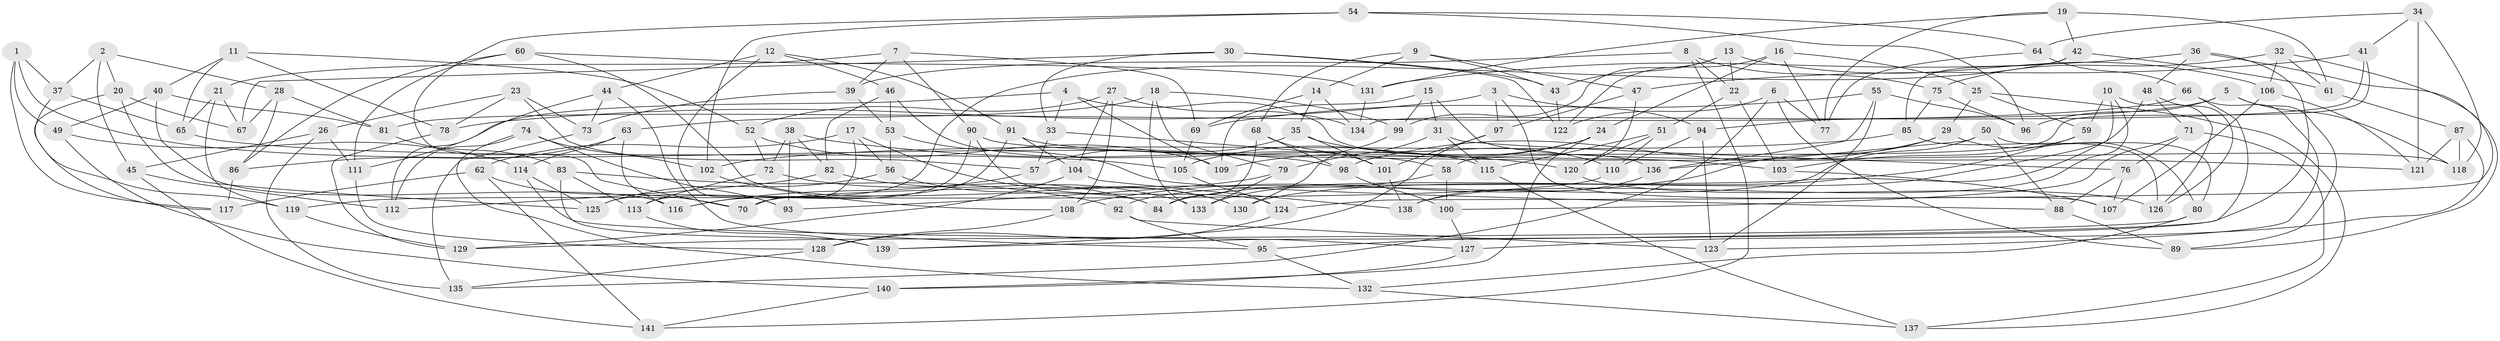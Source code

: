 // Generated by graph-tools (version 1.1) at 2025/58/03/09/25 04:58:26]
// undirected, 141 vertices, 282 edges
graph export_dot {
graph [start="1"]
  node [color=gray90,style=filled];
  1;
  2;
  3;
  4;
  5;
  6;
  7;
  8;
  9;
  10;
  11;
  12;
  13;
  14;
  15;
  16;
  17;
  18;
  19;
  20;
  21;
  22;
  23;
  24;
  25;
  26;
  27;
  28;
  29;
  30;
  31;
  32;
  33;
  34;
  35;
  36;
  37;
  38;
  39;
  40;
  41;
  42;
  43;
  44;
  45;
  46;
  47;
  48;
  49;
  50;
  51;
  52;
  53;
  54;
  55;
  56;
  57;
  58;
  59;
  60;
  61;
  62;
  63;
  64;
  65;
  66;
  67;
  68;
  69;
  70;
  71;
  72;
  73;
  74;
  75;
  76;
  77;
  78;
  79;
  80;
  81;
  82;
  83;
  84;
  85;
  86;
  87;
  88;
  89;
  90;
  91;
  92;
  93;
  94;
  95;
  96;
  97;
  98;
  99;
  100;
  101;
  102;
  103;
  104;
  105;
  106;
  107;
  108;
  109;
  110;
  111;
  112;
  113;
  114;
  115;
  116;
  117;
  118;
  119;
  120;
  121;
  122;
  123;
  124;
  125;
  126;
  127;
  128;
  129;
  130;
  131;
  132;
  133;
  134;
  135;
  136;
  137;
  138;
  139;
  140;
  141;
  1 -- 49;
  1 -- 37;
  1 -- 98;
  1 -- 117;
  2 -- 28;
  2 -- 20;
  2 -- 45;
  2 -- 37;
  3 -- 97;
  3 -- 107;
  3 -- 78;
  3 -- 94;
  4 -- 109;
  4 -- 33;
  4 -- 111;
  4 -- 136;
  5 -- 94;
  5 -- 89;
  5 -- 118;
  5 -- 96;
  6 -- 135;
  6 -- 77;
  6 -- 122;
  6 -- 89;
  7 -- 69;
  7 -- 39;
  7 -- 21;
  7 -- 90;
  8 -- 22;
  8 -- 75;
  8 -- 141;
  8 -- 39;
  9 -- 68;
  9 -- 43;
  9 -- 47;
  9 -- 14;
  10 -- 138;
  10 -- 130;
  10 -- 59;
  10 -- 126;
  11 -- 78;
  11 -- 52;
  11 -- 65;
  11 -- 40;
  12 -- 46;
  12 -- 93;
  12 -- 44;
  12 -- 91;
  13 -- 99;
  13 -- 22;
  13 -- 106;
  13 -- 43;
  14 -- 134;
  14 -- 35;
  14 -- 69;
  15 -- 118;
  15 -- 109;
  15 -- 99;
  15 -- 31;
  16 -- 25;
  16 -- 24;
  16 -- 77;
  16 -- 122;
  17 -- 62;
  17 -- 130;
  17 -- 70;
  17 -- 56;
  18 -- 99;
  18 -- 79;
  18 -- 63;
  18 -- 133;
  19 -- 131;
  19 -- 42;
  19 -- 61;
  19 -- 77;
  20 -- 117;
  20 -- 67;
  20 -- 125;
  21 -- 67;
  21 -- 119;
  21 -- 65;
  22 -- 51;
  22 -- 103;
  23 -- 73;
  23 -- 57;
  23 -- 26;
  23 -- 78;
  24 -- 105;
  24 -- 109;
  24 -- 140;
  25 -- 137;
  25 -- 29;
  25 -- 59;
  26 -- 45;
  26 -- 135;
  26 -- 111;
  27 -- 52;
  27 -- 108;
  27 -- 134;
  27 -- 104;
  28 -- 86;
  28 -- 81;
  28 -- 67;
  29 -- 108;
  29 -- 98;
  29 -- 80;
  30 -- 122;
  30 -- 43;
  30 -- 67;
  30 -- 33;
  31 -- 79;
  31 -- 76;
  31 -- 115;
  32 -- 106;
  32 -- 124;
  32 -- 61;
  32 -- 75;
  33 -- 57;
  33 -- 58;
  34 -- 64;
  34 -- 121;
  34 -- 118;
  34 -- 41;
  35 -- 110;
  35 -- 57;
  35 -- 101;
  36 -- 131;
  36 -- 89;
  36 -- 139;
  36 -- 48;
  37 -- 119;
  37 -- 65;
  38 -- 72;
  38 -- 93;
  38 -- 82;
  38 -- 120;
  39 -- 53;
  39 -- 73;
  40 -- 81;
  40 -- 116;
  40 -- 49;
  41 -- 134;
  41 -- 58;
  41 -- 47;
  42 -- 85;
  42 -- 61;
  42 -- 125;
  43 -- 122;
  44 -- 95;
  44 -- 112;
  44 -- 73;
  45 -- 141;
  45 -- 112;
  46 -- 82;
  46 -- 115;
  46 -- 53;
  47 -- 120;
  47 -- 97;
  48 -- 126;
  48 -- 71;
  48 -- 70;
  49 -- 114;
  49 -- 140;
  50 -- 92;
  50 -- 136;
  50 -- 80;
  50 -- 88;
  51 -- 115;
  51 -- 120;
  51 -- 110;
  52 -- 72;
  52 -- 109;
  53 -- 88;
  53 -- 56;
  54 -- 70;
  54 -- 102;
  54 -- 64;
  54 -- 96;
  55 -- 96;
  55 -- 69;
  55 -- 123;
  55 -- 136;
  56 -- 125;
  56 -- 130;
  57 -- 116;
  58 -- 133;
  58 -- 100;
  59 -- 103;
  59 -- 84;
  60 -- 111;
  60 -- 131;
  60 -- 86;
  60 -- 84;
  61 -- 87;
  62 -- 141;
  62 -- 117;
  62 -- 70;
  63 -- 116;
  63 -- 114;
  63 -- 86;
  64 -- 66;
  64 -- 77;
  65 -- 105;
  66 -- 95;
  66 -- 81;
  66 -- 123;
  68 -- 101;
  68 -- 84;
  68 -- 98;
  69 -- 105;
  71 -- 76;
  71 -- 137;
  71 -- 100;
  72 -- 84;
  72 -- 113;
  73 -- 135;
  74 -- 102;
  74 -- 93;
  74 -- 132;
  74 -- 112;
  75 -- 85;
  75 -- 96;
  76 -- 107;
  76 -- 88;
  78 -- 129;
  79 -- 133;
  79 -- 93;
  80 -- 132;
  80 -- 129;
  81 -- 83;
  82 -- 112;
  82 -- 133;
  83 -- 92;
  83 -- 113;
  83 -- 139;
  85 -- 102;
  85 -- 126;
  86 -- 117;
  87 -- 118;
  87 -- 121;
  87 -- 127;
  88 -- 89;
  90 -- 124;
  90 -- 103;
  90 -- 113;
  91 -- 116;
  91 -- 121;
  91 -- 104;
  92 -- 123;
  92 -- 95;
  94 -- 110;
  94 -- 123;
  95 -- 132;
  97 -- 101;
  97 -- 139;
  98 -- 100;
  99 -- 130;
  100 -- 127;
  101 -- 138;
  102 -- 108;
  103 -- 107;
  104 -- 129;
  104 -- 138;
  105 -- 124;
  106 -- 107;
  106 -- 121;
  108 -- 128;
  110 -- 119;
  111 -- 128;
  113 -- 139;
  114 -- 125;
  114 -- 127;
  115 -- 137;
  119 -- 129;
  120 -- 126;
  124 -- 128;
  127 -- 140;
  128 -- 135;
  131 -- 134;
  132 -- 137;
  136 -- 138;
  140 -- 141;
}
